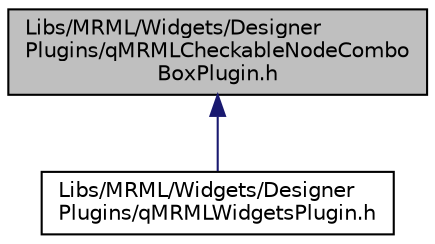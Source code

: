 digraph "Libs/MRML/Widgets/DesignerPlugins/qMRMLCheckableNodeComboBoxPlugin.h"
{
  bgcolor="transparent";
  edge [fontname="Helvetica",fontsize="10",labelfontname="Helvetica",labelfontsize="10"];
  node [fontname="Helvetica",fontsize="10",shape=record];
  Node5 [label="Libs/MRML/Widgets/Designer\lPlugins/qMRMLCheckableNodeCombo\lBoxPlugin.h",height=0.2,width=0.4,color="black", fillcolor="grey75", style="filled", fontcolor="black"];
  Node5 -> Node6 [dir="back",color="midnightblue",fontsize="10",style="solid",fontname="Helvetica"];
  Node6 [label="Libs/MRML/Widgets/Designer\lPlugins/qMRMLWidgetsPlugin.h",height=0.2,width=0.4,color="black",URL="$qMRMLWidgetsPlugin_8h.html"];
}
